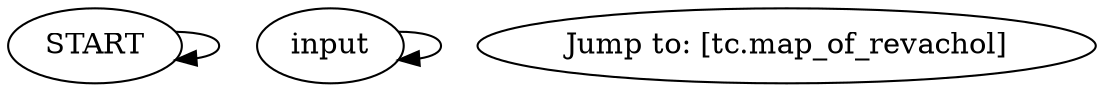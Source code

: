 # VILLAGE ORB / halogen watermarks village
# This is the village version of halogen watermarks, in front of kineema there
# ==================================================
digraph G {
	  0 [label="START"];
	  1 [label="input"];
	  2 [label="Jump to: [tc.map_of_revachol]"];
	  0 -> 0
	  1 -> 1
}

